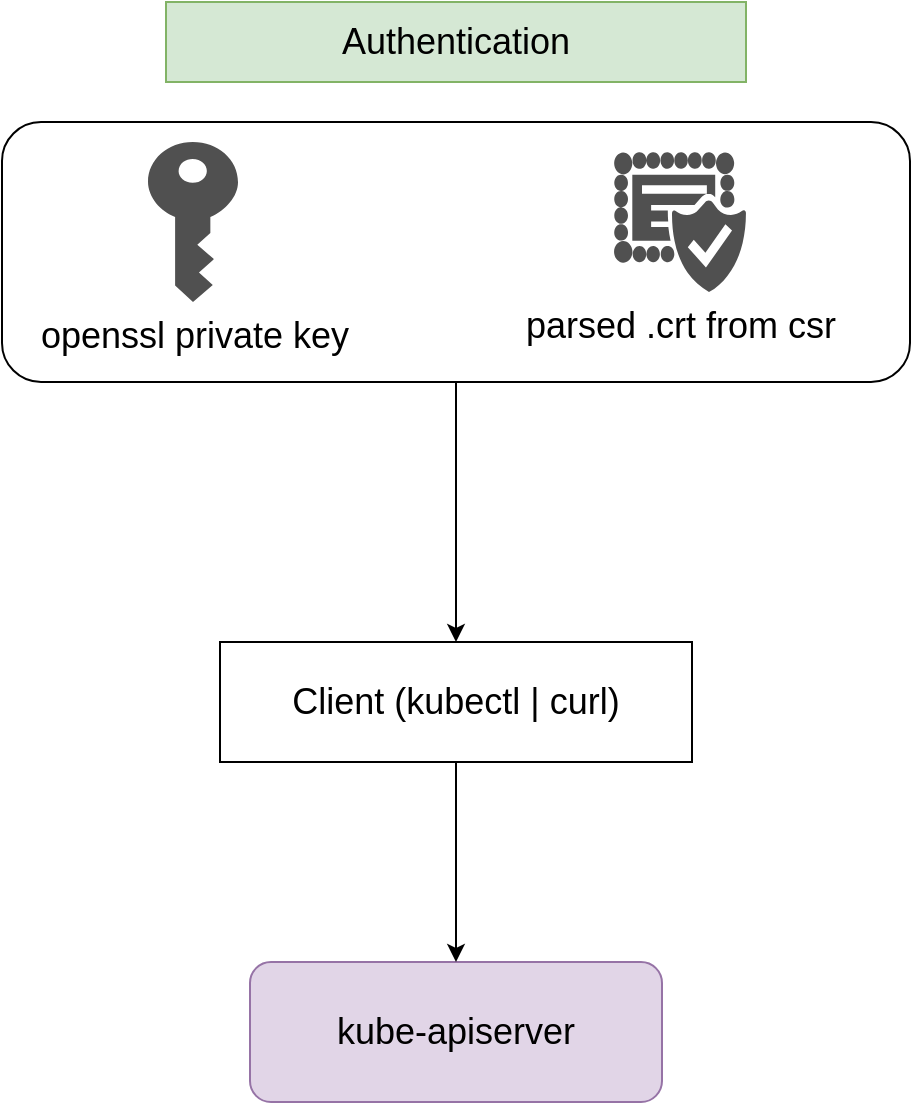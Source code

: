 <mxfile version="13.10.9" type="device"><diagram id="eL801yHB9Hy0cq0yuOz0" name="Page-1"><mxGraphModel dx="1422" dy="763" grid="1" gridSize="10" guides="1" tooltips="1" connect="1" arrows="1" fold="1" page="1" pageScale="1" pageWidth="827" pageHeight="1169" math="0" shadow="0"><root><mxCell id="0"/><mxCell id="1" parent="0"/><mxCell id="gUwgq91Utn55A5kjdJJY-4" value="" style="rounded=1;whiteSpace=wrap;html=1;fontSize=18;" vertex="1" parent="1"><mxGeometry x="187" y="220" width="454" height="130" as="geometry"/></mxCell><mxCell id="gUwgq91Utn55A5kjdJJY-1" value="Authentication " style="text;html=1;strokeColor=#82b366;fillColor=#d5e8d4;align=center;verticalAlign=middle;whiteSpace=wrap;rounded=0;fontSize=18;" vertex="1" parent="1"><mxGeometry x="269" y="160" width="290" height="40" as="geometry"/></mxCell><mxCell id="gUwgq91Utn55A5kjdJJY-2" value="openssl private key" style="pointerEvents=1;shadow=0;dashed=0;html=1;strokeColor=none;fillColor=#505050;labelPosition=center;verticalLabelPosition=bottom;verticalAlign=top;outlineConnect=0;align=center;shape=mxgraph.office.security.key_permissions;fontSize=18;" vertex="1" parent="1"><mxGeometry x="260" y="230" width="45" height="80" as="geometry"/></mxCell><mxCell id="gUwgq91Utn55A5kjdJJY-3" value="parsed .crt from csr" style="pointerEvents=1;shadow=0;dashed=0;html=1;strokeColor=none;labelPosition=center;verticalLabelPosition=bottom;verticalAlign=top;align=center;fillColor=#505050;shape=mxgraph.mscae.intune.certificate;fontSize=18;" vertex="1" parent="1"><mxGeometry x="493" y="235" width="66" height="70" as="geometry"/></mxCell><mxCell id="gUwgq91Utn55A5kjdJJY-5" value="Client (kubectl | curl)" style="rounded=0;whiteSpace=wrap;html=1;fontSize=18;" vertex="1" parent="1"><mxGeometry x="296" y="480" width="236" height="60" as="geometry"/></mxCell><mxCell id="gUwgq91Utn55A5kjdJJY-6" value="" style="endArrow=classic;html=1;fontSize=18;exitX=0.5;exitY=1;exitDx=0;exitDy=0;entryX=0.5;entryY=0;entryDx=0;entryDy=0;" edge="1" parent="1" source="gUwgq91Utn55A5kjdJJY-4" target="gUwgq91Utn55A5kjdJJY-5"><mxGeometry width="50" height="50" relative="1" as="geometry"><mxPoint x="400" y="460" as="sourcePoint"/><mxPoint x="450" y="410" as="targetPoint"/></mxGeometry></mxCell><mxCell id="gUwgq91Utn55A5kjdJJY-7" value="kube-apiserver" style="rounded=1;whiteSpace=wrap;html=1;fontSize=18;fillColor=#e1d5e7;strokeColor=#9673a6;" vertex="1" parent="1"><mxGeometry x="311" y="640" width="206" height="70" as="geometry"/></mxCell><mxCell id="gUwgq91Utn55A5kjdJJY-9" value="" style="endArrow=classic;html=1;fontSize=18;exitX=0.5;exitY=1;exitDx=0;exitDy=0;entryX=0.5;entryY=0;entryDx=0;entryDy=0;" edge="1" parent="1" source="gUwgq91Utn55A5kjdJJY-5" target="gUwgq91Utn55A5kjdJJY-7"><mxGeometry width="50" height="50" relative="1" as="geometry"><mxPoint x="440" y="610" as="sourcePoint"/><mxPoint x="490" y="560" as="targetPoint"/></mxGeometry></mxCell></root></mxGraphModel></diagram></mxfile>